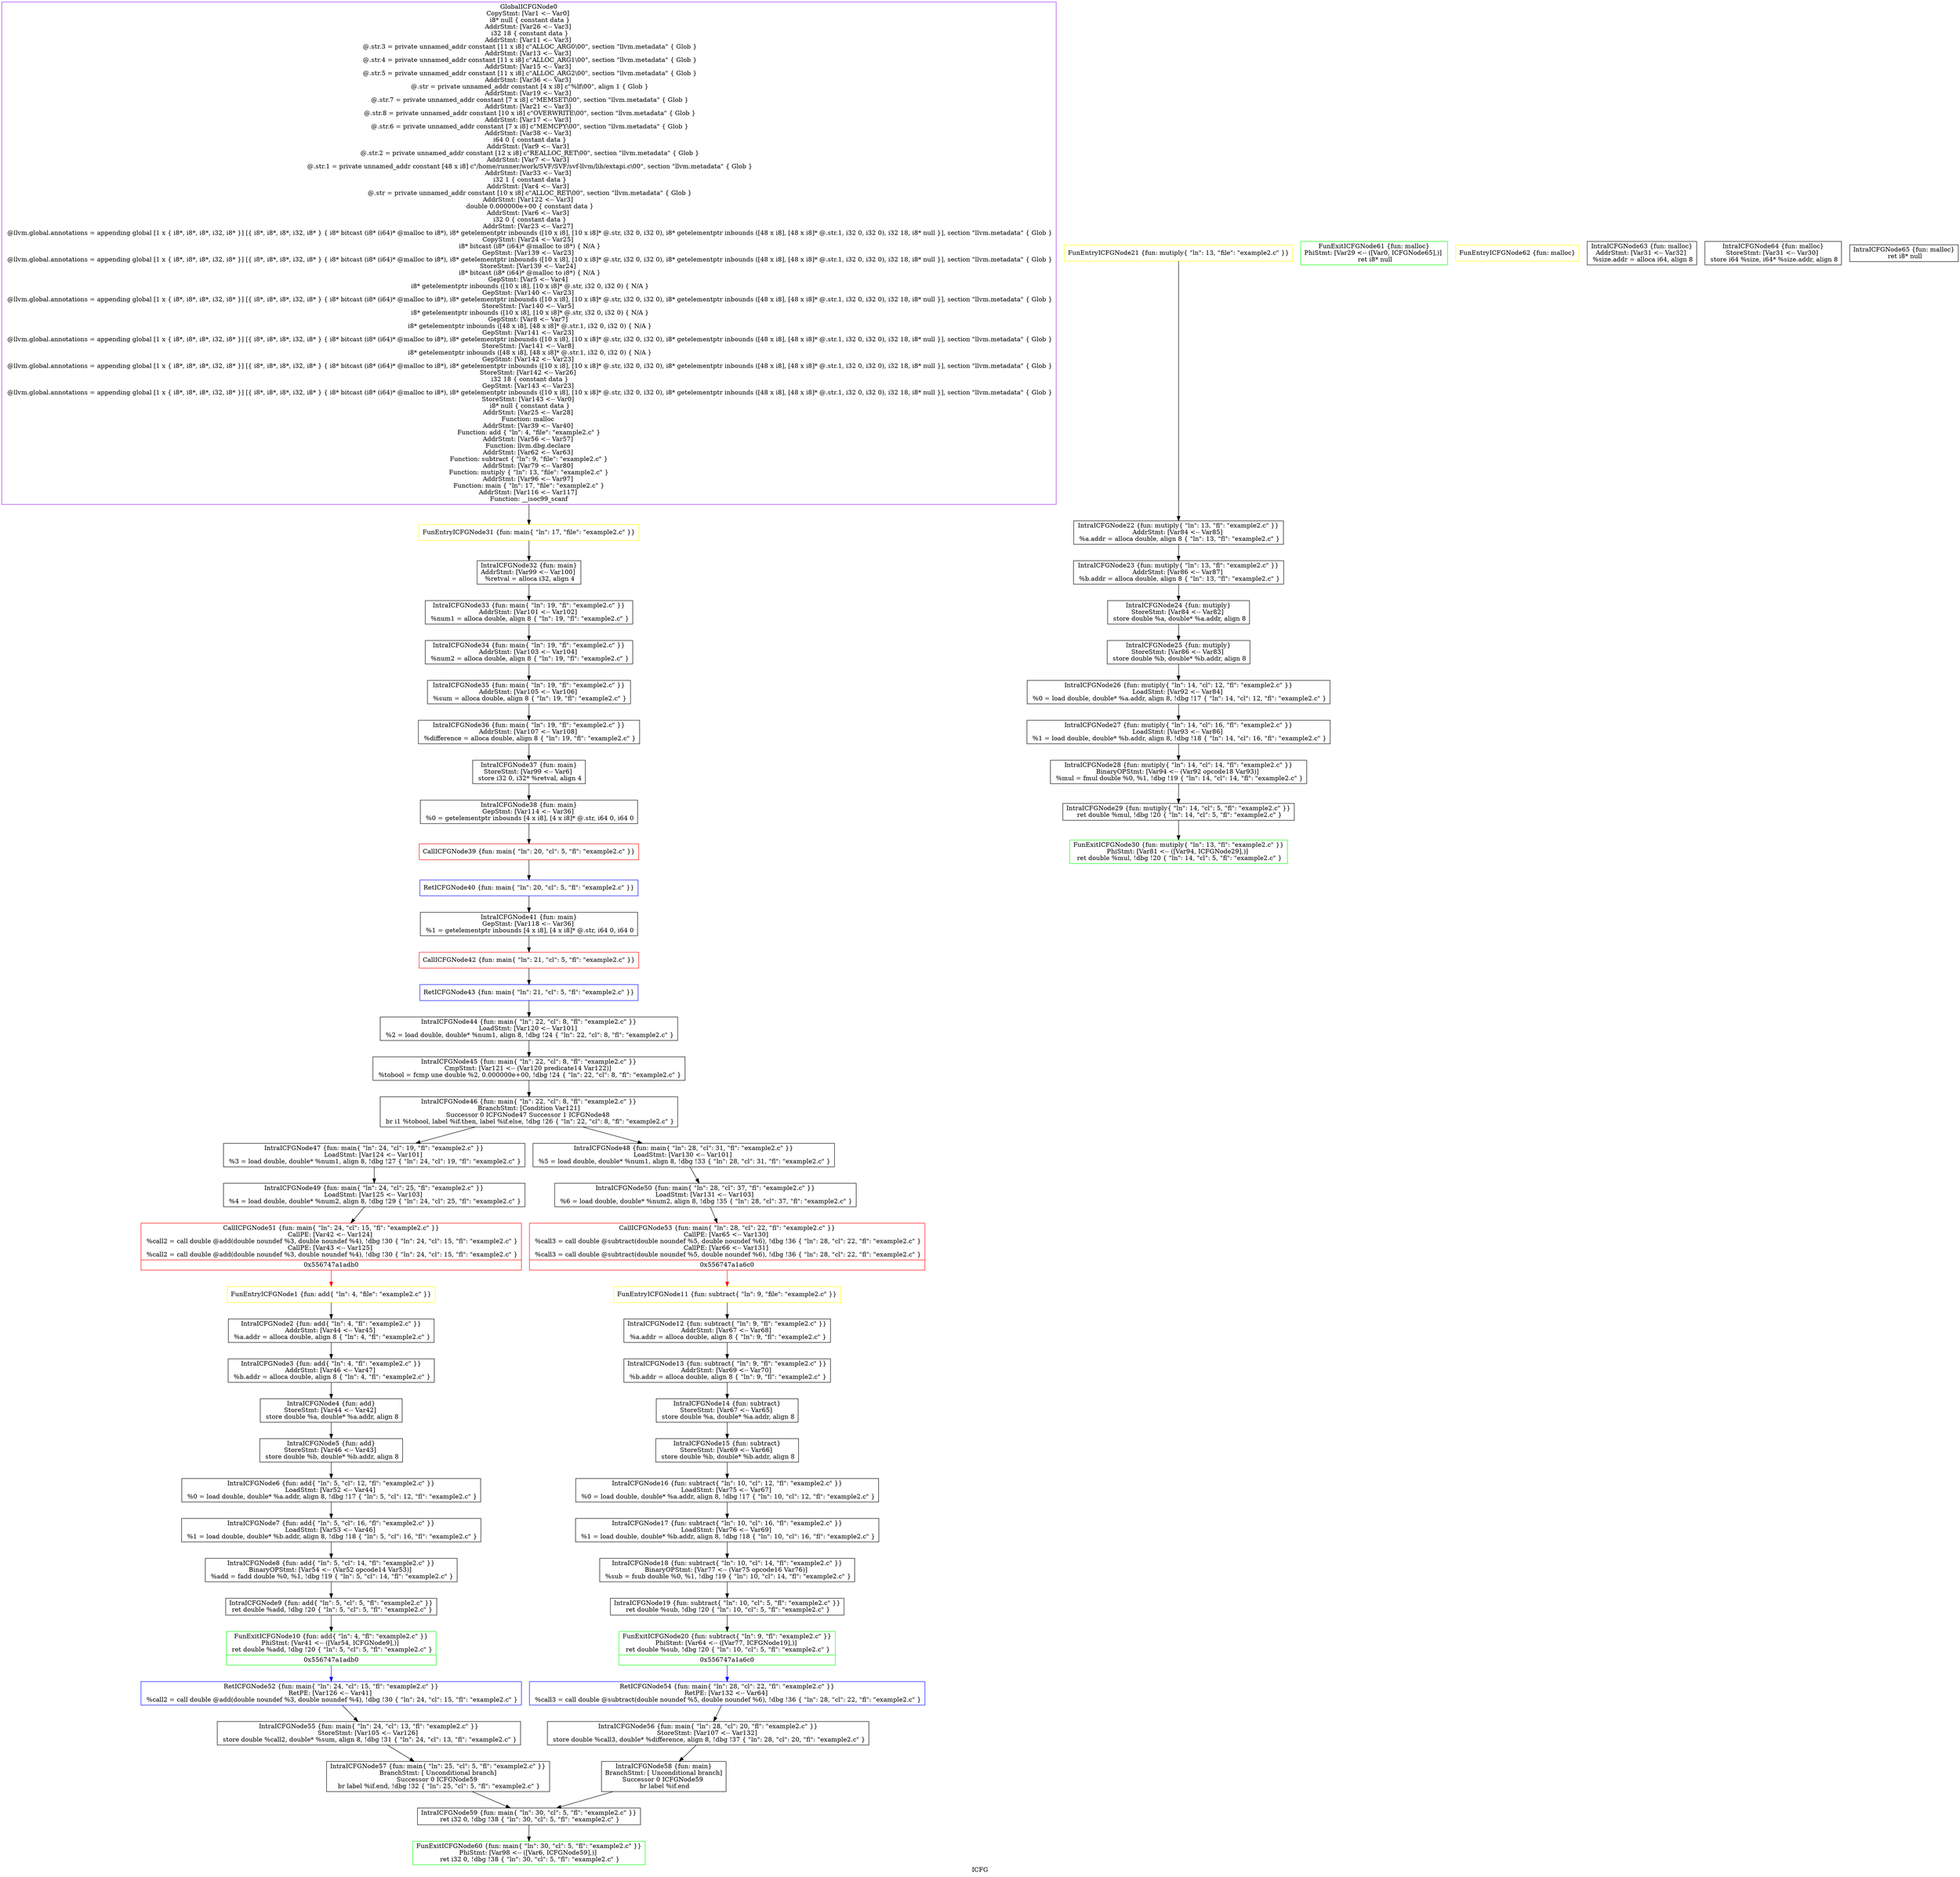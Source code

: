 digraph "ICFG" {
	label="ICFG";

	Node0x556747a7a840 [shape=record,color=purple,label="{GlobalICFGNode0\nCopyStmt: [Var1 \<-- Var0]  \n i8* null \{ constant data \}\nAddrStmt: [Var26 \<-- Var3]  \n i32 18 \{ constant data \}\nAddrStmt: [Var11 \<-- Var3]  \n @.str.3 = private unnamed_addr constant [11 x i8] c\"ALLOC_ARG0\\00\", section \"llvm.metadata\" \{ Glob  \}\nAddrStmt: [Var13 \<-- Var3]  \n @.str.4 = private unnamed_addr constant [11 x i8] c\"ALLOC_ARG1\\00\", section \"llvm.metadata\" \{ Glob  \}\nAddrStmt: [Var15 \<-- Var3]  \n @.str.5 = private unnamed_addr constant [11 x i8] c\"ALLOC_ARG2\\00\", section \"llvm.metadata\" \{ Glob  \}\nAddrStmt: [Var36 \<-- Var3]  \n @.str = private unnamed_addr constant [4 x i8] c\"%lf\\00\", align 1 \{ Glob  \}\nAddrStmt: [Var19 \<-- Var3]  \n @.str.7 = private unnamed_addr constant [7 x i8] c\"MEMSET\\00\", section \"llvm.metadata\" \{ Glob  \}\nAddrStmt: [Var21 \<-- Var3]  \n @.str.8 = private unnamed_addr constant [10 x i8] c\"OVERWRITE\\00\", section \"llvm.metadata\" \{ Glob  \}\nAddrStmt: [Var17 \<-- Var3]  \n @.str.6 = private unnamed_addr constant [7 x i8] c\"MEMCPY\\00\", section \"llvm.metadata\" \{ Glob  \}\nAddrStmt: [Var38 \<-- Var3]  \n i64 0 \{ constant data \}\nAddrStmt: [Var9 \<-- Var3]  \n @.str.2 = private unnamed_addr constant [12 x i8] c\"REALLOC_RET\\00\", section \"llvm.metadata\" \{ Glob  \}\nAddrStmt: [Var7 \<-- Var3]  \n @.str.1 = private unnamed_addr constant [48 x i8] c\"/home/runner/work/SVF/SVF/svf-llvm/lib/extapi.c\\00\", section \"llvm.metadata\" \{ Glob  \}\nAddrStmt: [Var33 \<-- Var3]  \n i32 1 \{ constant data \}\nAddrStmt: [Var4 \<-- Var3]  \n @.str = private unnamed_addr constant [10 x i8] c\"ALLOC_RET\\00\", section \"llvm.metadata\" \{ Glob  \}\nAddrStmt: [Var122 \<-- Var3]  \n double 0.000000e+00 \{ constant data \}\nAddrStmt: [Var6 \<-- Var3]  \n i32 0 \{ constant data \}\nAddrStmt: [Var23 \<-- Var27]  \n @llvm.global.annotations = appending global [1 x \{ i8*, i8*, i8*, i32, i8* \}] [\{ i8*, i8*, i8*, i32, i8* \} \{ i8* bitcast (i8* (i64)* @malloc to i8*), i8* getelementptr inbounds ([10 x i8], [10 x i8]* @.str, i32 0, i32 0), i8* getelementptr inbounds ([48 x i8], [48 x i8]* @.str.1, i32 0, i32 0), i32 18, i8* null \}], section \"llvm.metadata\" \{ Glob  \}\nCopyStmt: [Var24 \<-- Var25]  \n i8* bitcast (i8* (i64)* @malloc to i8*) \{ N/A \}\nGepStmt: [Var139 \<-- Var23]  \n @llvm.global.annotations = appending global [1 x \{ i8*, i8*, i8*, i32, i8* \}] [\{ i8*, i8*, i8*, i32, i8* \} \{ i8* bitcast (i8* (i64)* @malloc to i8*), i8* getelementptr inbounds ([10 x i8], [10 x i8]* @.str, i32 0, i32 0), i8* getelementptr inbounds ([48 x i8], [48 x i8]* @.str.1, i32 0, i32 0), i32 18, i8* null \}], section \"llvm.metadata\" \{ Glob  \}\nStoreStmt: [Var139 \<-- Var24]  \n i8* bitcast (i8* (i64)* @malloc to i8*) \{ N/A \}\nGepStmt: [Var5 \<-- Var4]  \n i8* getelementptr inbounds ([10 x i8], [10 x i8]* @.str, i32 0, i32 0) \{ N/A \}\nGepStmt: [Var140 \<-- Var23]  \n @llvm.global.annotations = appending global [1 x \{ i8*, i8*, i8*, i32, i8* \}] [\{ i8*, i8*, i8*, i32, i8* \} \{ i8* bitcast (i8* (i64)* @malloc to i8*), i8* getelementptr inbounds ([10 x i8], [10 x i8]* @.str, i32 0, i32 0), i8* getelementptr inbounds ([48 x i8], [48 x i8]* @.str.1, i32 0, i32 0), i32 18, i8* null \}], section \"llvm.metadata\" \{ Glob  \}\nStoreStmt: [Var140 \<-- Var5]  \n i8* getelementptr inbounds ([10 x i8], [10 x i8]* @.str, i32 0, i32 0) \{ N/A \}\nGepStmt: [Var8 \<-- Var7]  \n i8* getelementptr inbounds ([48 x i8], [48 x i8]* @.str.1, i32 0, i32 0) \{ N/A \}\nGepStmt: [Var141 \<-- Var23]  \n @llvm.global.annotations = appending global [1 x \{ i8*, i8*, i8*, i32, i8* \}] [\{ i8*, i8*, i8*, i32, i8* \} \{ i8* bitcast (i8* (i64)* @malloc to i8*), i8* getelementptr inbounds ([10 x i8], [10 x i8]* @.str, i32 0, i32 0), i8* getelementptr inbounds ([48 x i8], [48 x i8]* @.str.1, i32 0, i32 0), i32 18, i8* null \}], section \"llvm.metadata\" \{ Glob  \}\nStoreStmt: [Var141 \<-- Var8]  \n i8* getelementptr inbounds ([48 x i8], [48 x i8]* @.str.1, i32 0, i32 0) \{ N/A \}\nGepStmt: [Var142 \<-- Var23]  \n @llvm.global.annotations = appending global [1 x \{ i8*, i8*, i8*, i32, i8* \}] [\{ i8*, i8*, i8*, i32, i8* \} \{ i8* bitcast (i8* (i64)* @malloc to i8*), i8* getelementptr inbounds ([10 x i8], [10 x i8]* @.str, i32 0, i32 0), i8* getelementptr inbounds ([48 x i8], [48 x i8]* @.str.1, i32 0, i32 0), i32 18, i8* null \}], section \"llvm.metadata\" \{ Glob  \}\nStoreStmt: [Var142 \<-- Var26]  \n i32 18 \{ constant data \}\nGepStmt: [Var143 \<-- Var23]  \n @llvm.global.annotations = appending global [1 x \{ i8*, i8*, i8*, i32, i8* \}] [\{ i8*, i8*, i8*, i32, i8* \} \{ i8* bitcast (i8* (i64)* @malloc to i8*), i8* getelementptr inbounds ([10 x i8], [10 x i8]* @.str, i32 0, i32 0), i8* getelementptr inbounds ([48 x i8], [48 x i8]* @.str.1, i32 0, i32 0), i32 18, i8* null \}], section \"llvm.metadata\" \{ Glob  \}\nStoreStmt: [Var143 \<-- Var0]  \n i8* null \{ constant data \}\nAddrStmt: [Var25 \<-- Var28]  \nFunction: malloc \nAddrStmt: [Var39 \<-- Var40]  \nFunction: add \{ \"ln\": 4, \"file\": \"example2.c\" \}\nAddrStmt: [Var56 \<-- Var57]  \nFunction: llvm.dbg.declare \nAddrStmt: [Var62 \<-- Var63]  \nFunction: subtract \{ \"ln\": 9, \"file\": \"example2.c\" \}\nAddrStmt: [Var79 \<-- Var80]  \nFunction: mutiply \{ \"ln\": 13, \"file\": \"example2.c\" \}\nAddrStmt: [Var96 \<-- Var97]  \nFunction: main \{ \"ln\": 17, \"file\": \"example2.c\" \}\nAddrStmt: [Var116 \<-- Var117]  \nFunction: __isoc99_scanf }"];
	Node0x556747a7a840 -> Node0x556747a34c50[style=solid];
	Node0x5567479ff2e0 [shape=record,color=yellow,label="{FunEntryICFGNode1 \{fun: add\{ \"ln\": 4, \"file\": \"example2.c\" \}\}}"];
	Node0x5567479ff2e0 -> Node0x556747a7a9f0[style=solid];
	Node0x556747a7a9f0 [shape=record,color=black,label="{IntraICFGNode2 \{fun: add\{ \"ln\": 4, \"fl\": \"example2.c\" \}\}\nAddrStmt: [Var44 \<-- Var45]  \n   %a.addr = alloca double, align 8 \{ \"ln\": 4, \"fl\": \"example2.c\" \}}"];
	Node0x556747a7a9f0 -> Node0x556747a36b50[style=solid];
	Node0x556747a36b50 [shape=record,color=black,label="{IntraICFGNode3 \{fun: add\{ \"ln\": 4, \"fl\": \"example2.c\" \}\}\nAddrStmt: [Var46 \<-- Var47]  \n   %b.addr = alloca double, align 8 \{ \"ln\": 4, \"fl\": \"example2.c\" \}}"];
	Node0x556747a36b50 -> Node0x556747a36d30[style=solid];
	Node0x556747a36d30 [shape=record,color=black,label="{IntraICFGNode4 \{fun: add\}\nStoreStmt: [Var44 \<-- Var42]  \n   store double %a, double* %a.addr, align 8 }"];
	Node0x556747a36d30 -> Node0x556747a36f10[style=solid];
	Node0x556747a36f10 [shape=record,color=black,label="{IntraICFGNode5 \{fun: add\}\nStoreStmt: [Var46 \<-- Var43]  \n   store double %b, double* %b.addr, align 8 }"];
	Node0x556747a36f10 -> Node0x556747a370f0[style=solid];
	Node0x556747a370f0 [shape=record,color=black,label="{IntraICFGNode6 \{fun: add\{ \"ln\": 5, \"cl\": 12, \"fl\": \"example2.c\" \}\}\nLoadStmt: [Var52 \<-- Var44]  \n   %0 = load double, double* %a.addr, align 8, !dbg !17 \{ \"ln\": 5, \"cl\": 12, \"fl\": \"example2.c\" \}}"];
	Node0x556747a370f0 -> Node0x556747a46b10[style=solid];
	Node0x556747a46b10 [shape=record,color=black,label="{IntraICFGNode7 \{fun: add\{ \"ln\": 5, \"cl\": 16, \"fl\": \"example2.c\" \}\}\nLoadStmt: [Var53 \<-- Var46]  \n   %1 = load double, double* %b.addr, align 8, !dbg !18 \{ \"ln\": 5, \"cl\": 16, \"fl\": \"example2.c\" \}}"];
	Node0x556747a46b10 -> Node0x556747a46cf0[style=solid];
	Node0x556747a46cf0 [shape=record,color=black,label="{IntraICFGNode8 \{fun: add\{ \"ln\": 5, \"cl\": 14, \"fl\": \"example2.c\" \}\}\nBinaryOPStmt: [Var54 \<-- (Var52 opcode14 Var53)]  \n   %add = fadd double %0, %1, !dbg !19 \{ \"ln\": 5, \"cl\": 14, \"fl\": \"example2.c\" \}}"];
	Node0x556747a46cf0 -> Node0x556747a46ed0[style=solid];
	Node0x556747a46ed0 [shape=record,color=black,label="{IntraICFGNode9 \{fun: add\{ \"ln\": 5, \"cl\": 5, \"fl\": \"example2.c\" \}\}\n   ret double %add, !dbg !20 \{ \"ln\": 5, \"cl\": 5, \"fl\": \"example2.c\" \}}"];
	Node0x556747a46ed0 -> Node0x556747a470b0[style=solid];
	Node0x556747a470b0 [shape=record,color=green,label="{FunExitICFGNode10 \{fun: add\{ \"ln\": 4, \"fl\": \"example2.c\" \}\}\nPhiStmt: [Var41 \<-- ([Var54, ICFGNode9],)]  \n   ret double %add, !dbg !20 \{ \"ln\": 5, \"cl\": 5, \"fl\": \"example2.c\" \}|{<s0>0x556747a1adb0}}"];
	Node0x556747a470b0:s0 -> Node0x556747a122e0[style=solid,color=blue];
	Node0x5567479fe490 [shape=record,color=yellow,label="{FunEntryICFGNode11 \{fun: subtract\{ \"ln\": 9, \"file\": \"example2.c\" \}\}}"];
	Node0x5567479fe490 -> Node0x556747a47420[style=solid];
	Node0x556747a47420 [shape=record,color=black,label="{IntraICFGNode12 \{fun: subtract\{ \"ln\": 9, \"fl\": \"example2.c\" \}\}\nAddrStmt: [Var67 \<-- Var68]  \n   %a.addr = alloca double, align 8 \{ \"ln\": 9, \"fl\": \"example2.c\" \}}"];
	Node0x556747a47420 -> Node0x556747a47600[style=solid];
	Node0x556747a47600 [shape=record,color=black,label="{IntraICFGNode13 \{fun: subtract\{ \"ln\": 9, \"fl\": \"example2.c\" \}\}\nAddrStmt: [Var69 \<-- Var70]  \n   %b.addr = alloca double, align 8 \{ \"ln\": 9, \"fl\": \"example2.c\" \}}"];
	Node0x556747a47600 -> Node0x556747a477e0[style=solid];
	Node0x556747a477e0 [shape=record,color=black,label="{IntraICFGNode14 \{fun: subtract\}\nStoreStmt: [Var67 \<-- Var65]  \n   store double %a, double* %a.addr, align 8 }"];
	Node0x556747a477e0 -> Node0x556747a47a90[style=solid];
	Node0x556747a47a90 [shape=record,color=black,label="{IntraICFGNode15 \{fun: subtract\}\nStoreStmt: [Var69 \<-- Var66]  \n   store double %b, double* %b.addr, align 8 }"];
	Node0x556747a47a90 -> Node0x556747a47c70[style=solid];
	Node0x556747a47c70 [shape=record,color=black,label="{IntraICFGNode16 \{fun: subtract\{ \"ln\": 10, \"cl\": 12, \"fl\": \"example2.c\" \}\}\nLoadStmt: [Var75 \<-- Var67]  \n   %0 = load double, double* %a.addr, align 8, !dbg !17 \{ \"ln\": 10, \"cl\": 12, \"fl\": \"example2.c\" \}}"];
	Node0x556747a47c70 -> Node0x556747a47e50[style=solid];
	Node0x556747a47e50 [shape=record,color=black,label="{IntraICFGNode17 \{fun: subtract\{ \"ln\": 10, \"cl\": 16, \"fl\": \"example2.c\" \}\}\nLoadStmt: [Var76 \<-- Var69]  \n   %1 = load double, double* %b.addr, align 8, !dbg !18 \{ \"ln\": 10, \"cl\": 16, \"fl\": \"example2.c\" \}}"];
	Node0x556747a47e50 -> Node0x556747a48030[style=solid];
	Node0x556747a48030 [shape=record,color=black,label="{IntraICFGNode18 \{fun: subtract\{ \"ln\": 10, \"cl\": 14, \"fl\": \"example2.c\" \}\}\nBinaryOPStmt: [Var77 \<-- (Var75 opcode16 Var76)]  \n   %sub = fsub double %0, %1, !dbg !19 \{ \"ln\": 10, \"cl\": 14, \"fl\": \"example2.c\" \}}"];
	Node0x556747a48030 -> Node0x556747a462c0[style=solid];
	Node0x556747a462c0 [shape=record,color=black,label="{IntraICFGNode19 \{fun: subtract\{ \"ln\": 10, \"cl\": 5, \"fl\": \"example2.c\" \}\}\n   ret double %sub, !dbg !20 \{ \"ln\": 10, \"cl\": 5, \"fl\": \"example2.c\" \}}"];
	Node0x556747a462c0 -> Node0x556747a464a0[style=solid];
	Node0x556747a464a0 [shape=record,color=green,label="{FunExitICFGNode20 \{fun: subtract\{ \"ln\": 9, \"fl\": \"example2.c\" \}\}\nPhiStmt: [Var64 \<-- ([Var77, ICFGNode19],)]  \n   ret double %sub, !dbg !20 \{ \"ln\": 10, \"cl\": 5, \"fl\": \"example2.c\" \}|{<s0>0x556747a1a6c0}}"];
	Node0x556747a464a0:s0 -> Node0x556747a4ab00[style=solid,color=blue];
	Node0x556747a39e70 [shape=record,color=yellow,label="{FunEntryICFGNode21 \{fun: mutiply\{ \"ln\": 13, \"file\": \"example2.c\" \}\}}"];
	Node0x556747a39e70 -> Node0x556747a466f0[style=solid];
	Node0x556747a466f0 [shape=record,color=black,label="{IntraICFGNode22 \{fun: mutiply\{ \"ln\": 13, \"fl\": \"example2.c\" \}\}\nAddrStmt: [Var84 \<-- Var85]  \n   %a.addr = alloca double, align 8 \{ \"ln\": 13, \"fl\": \"example2.c\" \}}"];
	Node0x556747a466f0 -> Node0x556747a468d0[style=solid];
	Node0x556747a468d0 [shape=record,color=black,label="{IntraICFGNode23 \{fun: mutiply\{ \"ln\": 13, \"fl\": \"example2.c\" \}\}\nAddrStmt: [Var86 \<-- Var87]  \n   %b.addr = alloca double, align 8 \{ \"ln\": 13, \"fl\": \"example2.c\" \}}"];
	Node0x556747a468d0 -> Node0x556747a193b0[style=solid];
	Node0x556747a193b0 [shape=record,color=black,label="{IntraICFGNode24 \{fun: mutiply\}\nStoreStmt: [Var84 \<-- Var82]  \n   store double %a, double* %a.addr, align 8 }"];
	Node0x556747a193b0 -> Node0x556747a19590[style=solid];
	Node0x556747a19590 [shape=record,color=black,label="{IntraICFGNode25 \{fun: mutiply\}\nStoreStmt: [Var86 \<-- Var83]  \n   store double %b, double* %b.addr, align 8 }"];
	Node0x556747a19590 -> Node0x556747a19770[style=solid];
	Node0x556747a19770 [shape=record,color=black,label="{IntraICFGNode26 \{fun: mutiply\{ \"ln\": 14, \"cl\": 12, \"fl\": \"example2.c\" \}\}\nLoadStmt: [Var92 \<-- Var84]  \n   %0 = load double, double* %a.addr, align 8, !dbg !17 \{ \"ln\": 14, \"cl\": 12, \"fl\": \"example2.c\" \}}"];
	Node0x556747a19770 -> Node0x556747a19950[style=solid];
	Node0x556747a19950 [shape=record,color=black,label="{IntraICFGNode27 \{fun: mutiply\{ \"ln\": 14, \"cl\": 16, \"fl\": \"example2.c\" \}\}\nLoadStmt: [Var93 \<-- Var86]  \n   %1 = load double, double* %b.addr, align 8, !dbg !18 \{ \"ln\": 14, \"cl\": 16, \"fl\": \"example2.c\" \}}"];
	Node0x556747a19950 -> Node0x556747a49950[style=solid];
	Node0x556747a49950 [shape=record,color=black,label="{IntraICFGNode28 \{fun: mutiply\{ \"ln\": 14, \"cl\": 14, \"fl\": \"example2.c\" \}\}\nBinaryOPStmt: [Var94 \<-- (Var92 opcode18 Var93)]  \n   %mul = fmul double %0, %1, !dbg !19 \{ \"ln\": 14, \"cl\": 14, \"fl\": \"example2.c\" \}}"];
	Node0x556747a49950 -> Node0x556747a49b30[style=solid];
	Node0x556747a49b30 [shape=record,color=black,label="{IntraICFGNode29 \{fun: mutiply\{ \"ln\": 14, \"cl\": 5, \"fl\": \"example2.c\" \}\}\n   ret double %mul, !dbg !20 \{ \"ln\": 14, \"cl\": 5, \"fl\": \"example2.c\" \}}"];
	Node0x556747a49b30 -> Node0x556747a49d10[style=solid];
	Node0x556747a49d10 [shape=record,color=green,label="{FunExitICFGNode30 \{fun: mutiply\{ \"ln\": 13, \"fl\": \"example2.c\" \}\}\nPhiStmt: [Var81 \<-- ([Var94, ICFGNode29],)]  \n   ret double %mul, !dbg !20 \{ \"ln\": 14, \"cl\": 5, \"fl\": \"example2.c\" \}}"];
	Node0x556747a34c50 [shape=record,color=yellow,label="{FunEntryICFGNode31 \{fun: main\{ \"ln\": 17, \"file\": \"example2.c\" \}\}}"];
	Node0x556747a34c50 -> Node0x556747a49f60[style=solid];
	Node0x556747a49f60 [shape=record,color=black,label="{IntraICFGNode32 \{fun: main\}\nAddrStmt: [Var99 \<-- Var100]  \n   %retval = alloca i32, align 4 }"];
	Node0x556747a49f60 -> Node0x556747a2daa0[style=solid];
	Node0x556747a2daa0 [shape=record,color=black,label="{IntraICFGNode33 \{fun: main\{ \"ln\": 19, \"fl\": \"example2.c\" \}\}\nAddrStmt: [Var101 \<-- Var102]  \n   %num1 = alloca double, align 8 \{ \"ln\": 19, \"fl\": \"example2.c\" \}}"];
	Node0x556747a2daa0 -> Node0x556747a2dc80[style=solid];
	Node0x556747a2dc80 [shape=record,color=black,label="{IntraICFGNode34 \{fun: main\{ \"ln\": 19, \"fl\": \"example2.c\" \}\}\nAddrStmt: [Var103 \<-- Var104]  \n   %num2 = alloca double, align 8 \{ \"ln\": 19, \"fl\": \"example2.c\" \}}"];
	Node0x556747a2dc80 -> Node0x556747a2de60[style=solid];
	Node0x556747a2de60 [shape=record,color=black,label="{IntraICFGNode35 \{fun: main\{ \"ln\": 19, \"fl\": \"example2.c\" \}\}\nAddrStmt: [Var105 \<-- Var106]  \n   %sum = alloca double, align 8 \{ \"ln\": 19, \"fl\": \"example2.c\" \}}"];
	Node0x556747a2de60 -> Node0x556747a2e040[style=solid];
	Node0x556747a2e040 [shape=record,color=black,label="{IntraICFGNode36 \{fun: main\{ \"ln\": 19, \"fl\": \"example2.c\" \}\}\nAddrStmt: [Var107 \<-- Var108]  \n   %difference = alloca double, align 8 \{ \"ln\": 19, \"fl\": \"example2.c\" \}}"];
	Node0x556747a2e040 -> Node0x556747a30010[style=solid];
	Node0x556747a30010 [shape=record,color=black,label="{IntraICFGNode37 \{fun: main\}\nStoreStmt: [Var99 \<-- Var6]  \n   store i32 0, i32* %retval, align 4 }"];
	Node0x556747a30010 -> Node0x556747a303d0[style=solid];
	Node0x556747a303d0 [shape=record,color=black,label="{IntraICFGNode38 \{fun: main\}\nGepStmt: [Var114 \<-- Var36]  \n   %0 = getelementptr inbounds [4 x i8], [4 x i8]* @.str, i64 0, i64 0 }"];
	Node0x556747a303d0 -> Node0x5567479fe1e0[style=solid];
	Node0x5567479fe1e0 [shape=record,color=red,label="{CallICFGNode39 \{fun: main\{ \"ln\": 20, \"cl\": 5, \"fl\": \"example2.c\" \}\}}"];
	Node0x5567479fe1e0 -> Node0x5567479ff8d0[style=solid];
	Node0x5567479ff8d0 [shape=record,color=blue,label="{RetICFGNode40 \{fun: main\{ \"ln\": 20, \"cl\": 5, \"fl\": \"example2.c\" \}\}}"];
	Node0x5567479ff8d0 -> Node0x556747a30840[style=solid];
	Node0x556747a30840 [shape=record,color=black,label="{IntraICFGNode41 \{fun: main\}\nGepStmt: [Var118 \<-- Var36]  \n   %1 = getelementptr inbounds [4 x i8], [4 x i8]* @.str, i64 0, i64 0 }"];
	Node0x556747a30840 -> Node0x556747a248a0[style=solid];
	Node0x556747a248a0 [shape=record,color=red,label="{CallICFGNode42 \{fun: main\{ \"ln\": 21, \"cl\": 5, \"fl\": \"example2.c\" \}\}}"];
	Node0x556747a248a0 -> Node0x556747a02260[style=solid];
	Node0x556747a02260 [shape=record,color=blue,label="{RetICFGNode43 \{fun: main\{ \"ln\": 21, \"cl\": 5, \"fl\": \"example2.c\" \}\}}"];
	Node0x556747a02260 -> Node0x556747a37480[style=solid];
	Node0x556747a37480 [shape=record,color=black,label="{IntraICFGNode44 \{fun: main\{ \"ln\": 22, \"cl\": 8, \"fl\": \"example2.c\" \}\}\nLoadStmt: [Var120 \<-- Var101]  \n   %2 = load double, double* %num1, align 8, !dbg !24 \{ \"ln\": 22, \"cl\": 8, \"fl\": \"example2.c\" \}}"];
	Node0x556747a37480 -> Node0x556747a37660[style=solid];
	Node0x556747a37660 [shape=record,color=black,label="{IntraICFGNode45 \{fun: main\{ \"ln\": 22, \"cl\": 8, \"fl\": \"example2.c\" \}\}\nCmpStmt: [Var121 \<-- (Var120 predicate14 Var122)]  \n   %tobool = fcmp une double %2, 0.000000e+00, !dbg !24 \{ \"ln\": 22, \"cl\": 8, \"fl\": \"example2.c\" \}}"];
	Node0x556747a37660 -> Node0x556747a37840[style=solid];
	Node0x556747a37840 [shape=record,color=black,label="{IntraICFGNode46 \{fun: main\{ \"ln\": 22, \"cl\": 8, \"fl\": \"example2.c\" \}\}\nBranchStmt: [Condition Var121]\nSuccessor 0 ICFGNode47   Successor 1 ICFGNode48   \n   br i1 %tobool, label %if.then, label %if.else, !dbg !26 \{ \"ln\": 22, \"cl\": 8, \"fl\": \"example2.c\" \}}"];
	Node0x556747a37840 -> Node0x556747a37a20[style=solid];
	Node0x556747a37840 -> Node0x556747a37c00[style=solid];
	Node0x556747a37a20 [shape=record,color=black,label="{IntraICFGNode47 \{fun: main\{ \"ln\": 24, \"cl\": 19, \"fl\": \"example2.c\" \}\}\nLoadStmt: [Var124 \<-- Var101]  \n   %3 = load double, double* %num1, align 8, !dbg !27 \{ \"ln\": 24, \"cl\": 19, \"fl\": \"example2.c\" \}}"];
	Node0x556747a37a20 -> Node0x556747a4a1c0[style=solid];
	Node0x556747a37c00 [shape=record,color=black,label="{IntraICFGNode48 \{fun: main\{ \"ln\": 28, \"cl\": 31, \"fl\": \"example2.c\" \}\}\nLoadStmt: [Var130 \<-- Var101]  \n   %5 = load double, double* %num1, align 8, !dbg !33 \{ \"ln\": 28, \"cl\": 31, \"fl\": \"example2.c\" \}}"];
	Node0x556747a37c00 -> Node0x556747a4a3c0[style=solid];
	Node0x556747a4a1c0 [shape=record,color=black,label="{IntraICFGNode49 \{fun: main\{ \"ln\": 24, \"cl\": 25, \"fl\": \"example2.c\" \}\}\nLoadStmt: [Var125 \<-- Var103]  \n   %4 = load double, double* %num2, align 8, !dbg !29 \{ \"ln\": 24, \"cl\": 25, \"fl\": \"example2.c\" \}}"];
	Node0x556747a4a1c0 -> Node0x556747a4a5c0[style=solid];
	Node0x556747a4a3c0 [shape=record,color=black,label="{IntraICFGNode50 \{fun: main\{ \"ln\": 28, \"cl\": 37, \"fl\": \"example2.c\" \}\}\nLoadStmt: [Var131 \<-- Var103]  \n   %6 = load double, double* %num2, align 8, !dbg !35 \{ \"ln\": 28, \"cl\": 37, \"fl\": \"example2.c\" \}}"];
	Node0x556747a4a3c0 -> Node0x556747a4a9a0[style=solid];
	Node0x556747a4a5c0 [shape=record,color=red,label="{CallICFGNode51 \{fun: main\{ \"ln\": 24, \"cl\": 15, \"fl\": \"example2.c\" \}\}\nCallPE: [Var42 \<-- Var124]  \n   %call2 = call double @add(double noundef %3, double noundef %4), !dbg !30 \{ \"ln\": 24, \"cl\": 15, \"fl\": \"example2.c\" \}\nCallPE: [Var43 \<-- Var125]  \n   %call2 = call double @add(double noundef %3, double noundef %4), !dbg !30 \{ \"ln\": 24, \"cl\": 15, \"fl\": \"example2.c\" \}|{<s0>0x556747a1adb0}}"];
	Node0x556747a4a5c0:s0 -> Node0x5567479ff2e0[style=solid,color=red];
	Node0x556747a122e0 [shape=record,color=blue,label="{RetICFGNode52 \{fun: main\{ \"ln\": 24, \"cl\": 15, \"fl\": \"example2.c\" \}\}\nRetPE: [Var126 \<-- Var41]  \n   %call2 = call double @add(double noundef %3, double noundef %4), !dbg !30 \{ \"ln\": 24, \"cl\": 15, \"fl\": \"example2.c\" \}}"];
	Node0x556747a122e0 -> Node0x556747a4ae80[style=solid];
	Node0x556747a4a9a0 [shape=record,color=red,label="{CallICFGNode53 \{fun: main\{ \"ln\": 28, \"cl\": 22, \"fl\": \"example2.c\" \}\}\nCallPE: [Var65 \<-- Var130]  \n   %call3 = call double @subtract(double noundef %5, double noundef %6), !dbg !36 \{ \"ln\": 28, \"cl\": 22, \"fl\": \"example2.c\" \}\nCallPE: [Var66 \<-- Var131]  \n   %call3 = call double @subtract(double noundef %5, double noundef %6), !dbg !36 \{ \"ln\": 28, \"cl\": 22, \"fl\": \"example2.c\" \}|{<s0>0x556747a1a6c0}}"];
	Node0x556747a4a9a0:s0 -> Node0x5567479fe490[style=solid,color=red];
	Node0x556747a4ab00 [shape=record,color=blue,label="{RetICFGNode54 \{fun: main\{ \"ln\": 28, \"cl\": 22, \"fl\": \"example2.c\" \}\}\nRetPE: [Var132 \<-- Var64]  \n   %call3 = call double @subtract(double noundef %5, double noundef %6), !dbg !36 \{ \"ln\": 28, \"cl\": 22, \"fl\": \"example2.c\" \}}"];
	Node0x556747a4ab00 -> Node0x556747a4b080[style=solid];
	Node0x556747a4ae80 [shape=record,color=black,label="{IntraICFGNode55 \{fun: main\{ \"ln\": 24, \"cl\": 13, \"fl\": \"example2.c\" \}\}\nStoreStmt: [Var105 \<-- Var126]  \n   store double %call2, double* %sum, align 8, !dbg !31 \{ \"ln\": 24, \"cl\": 13, \"fl\": \"example2.c\" \}}"];
	Node0x556747a4ae80 -> Node0x556747a4b280[style=solid];
	Node0x556747a4b080 [shape=record,color=black,label="{IntraICFGNode56 \{fun: main\{ \"ln\": 28, \"cl\": 20, \"fl\": \"example2.c\" \}\}\nStoreStmt: [Var107 \<-- Var132]  \n   store double %call3, double* %difference, align 8, !dbg !37 \{ \"ln\": 28, \"cl\": 20, \"fl\": \"example2.c\" \}}"];
	Node0x556747a4b080 -> Node0x556747a4b480[style=solid];
	Node0x556747a4b280 [shape=record,color=black,label="{IntraICFGNode57 \{fun: main\{ \"ln\": 25, \"cl\": 5, \"fl\": \"example2.c\" \}\}\nBranchStmt: [ Unconditional branch]\nSuccessor 0 ICFGNode59   \n   br label %if.end, !dbg !32 \{ \"ln\": 25, \"cl\": 5, \"fl\": \"example2.c\" \}}"];
	Node0x556747a4b280 -> Node0x556747a4b680[style=solid];
	Node0x556747a4b480 [shape=record,color=black,label="{IntraICFGNode58 \{fun: main\}\nBranchStmt: [ Unconditional branch]\nSuccessor 0 ICFGNode59   \n   br label %if.end }"];
	Node0x556747a4b480 -> Node0x556747a4b680[style=solid];
	Node0x556747a4b680 [shape=record,color=black,label="{IntraICFGNode59 \{fun: main\{ \"ln\": 30, \"cl\": 5, \"fl\": \"example2.c\" \}\}\n   ret i32 0, !dbg !38 \{ \"ln\": 30, \"cl\": 5, \"fl\": \"example2.c\" \}}"];
	Node0x556747a4b680 -> Node0x556747a4b920[style=solid];
	Node0x556747a4b920 [shape=record,color=green,label="{FunExitICFGNode60 \{fun: main\{ \"ln\": 30, \"cl\": 5, \"fl\": \"example2.c\" \}\}\nPhiStmt: [Var98 \<-- ([Var6, ICFGNode59],)]  \n   ret i32 0, !dbg !38 \{ \"ln\": 30, \"cl\": 5, \"fl\": \"example2.c\" \}}"];
	Node0x556747a60f20 [shape=record,color=green,label="{FunExitICFGNode61 \{fun: malloc\}\nPhiStmt: [Var29 \<-- ([Var0, ICFGNode65],)]  \n   ret i8* null }"];
	Node0x556747a61100 [shape=record,color=yellow,label="{FunEntryICFGNode62 \{fun: malloc\}}"];
	Node0x556747a616d0 [shape=record,color=black,label="{IntraICFGNode63 \{fun: malloc\}\nAddrStmt: [Var31 \<-- Var32]  \n   %size.addr = alloca i64, align 8 }"];
	Node0x556747a618f0 [shape=record,color=black,label="{IntraICFGNode64 \{fun: malloc\}\nStoreStmt: [Var31 \<-- Var30]  \n   store i64 %size, i64* %size.addr, align 8 }"];
	Node0x556747a61fb0 [shape=record,color=black,label="{IntraICFGNode65 \{fun: malloc\}\n   ret i8* null }"];
}
